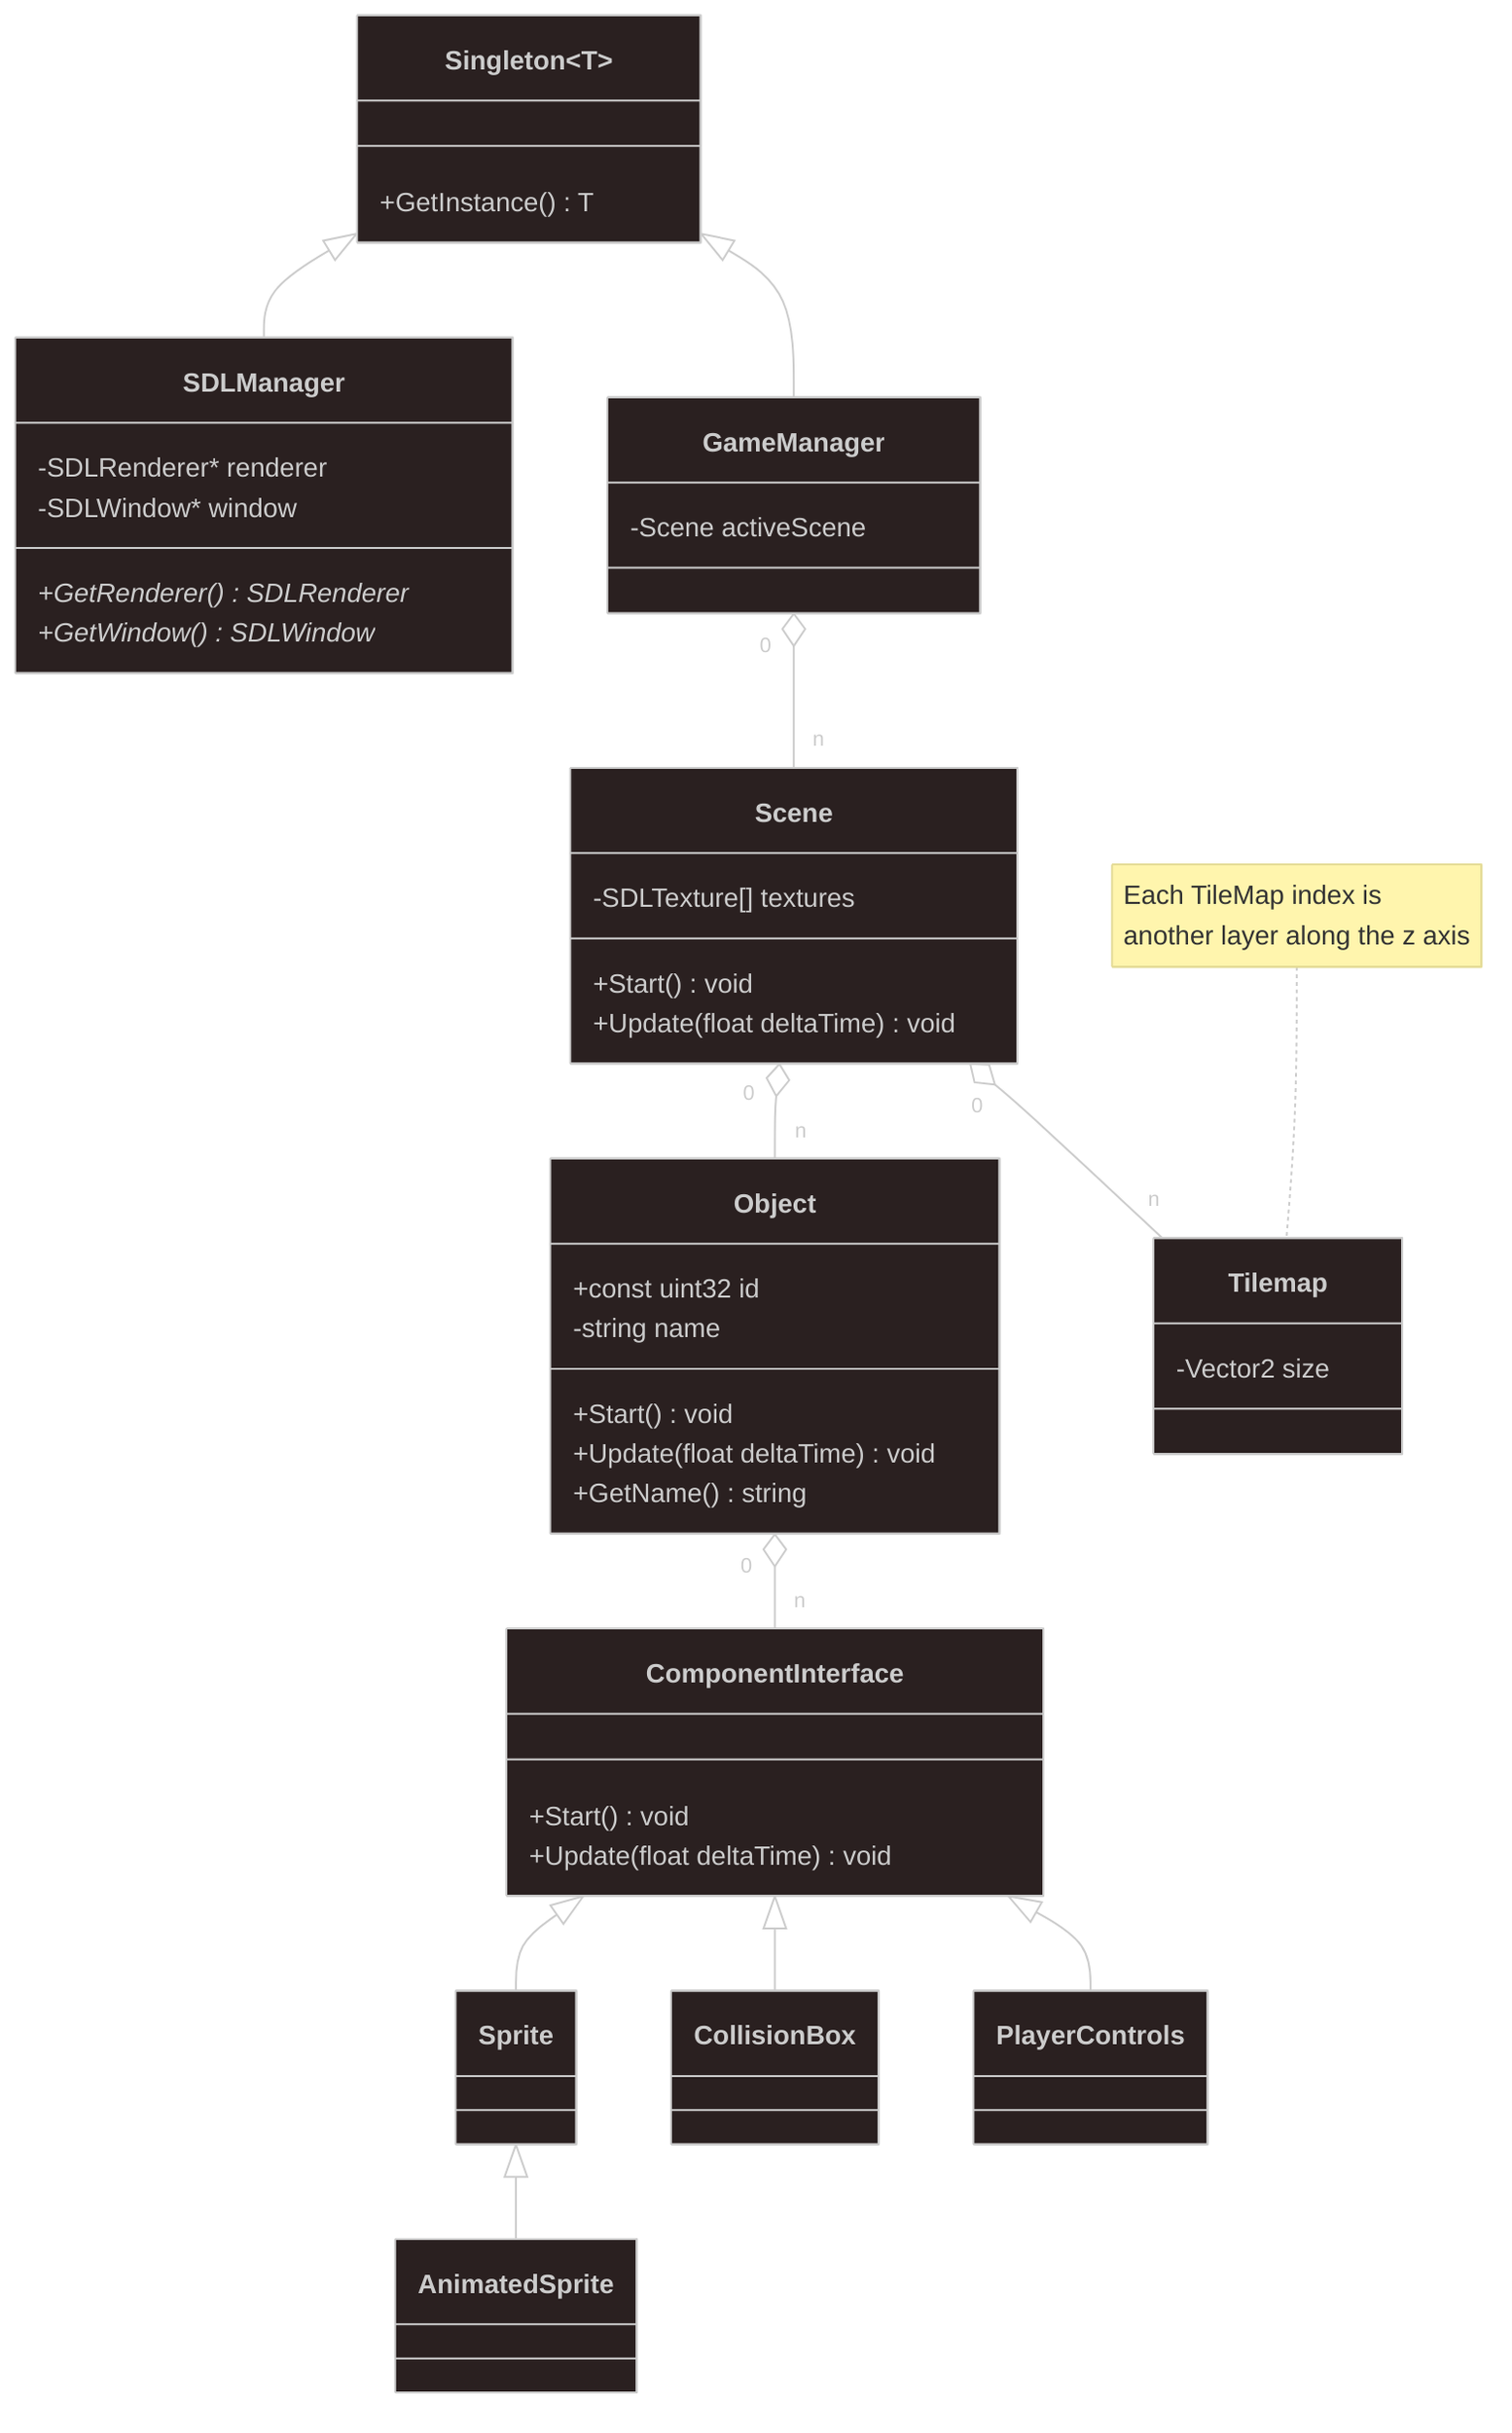 ---
config:
  theme: neo-dark
  layout: dagre
---
classDiagram
direction TB
    class ComponentInterface {
	    +Start() void
	    +Update(float deltaTime) void
    }
    class Singleton~T~ {
	    +GetInstance() T
    }
    class GameManager {
	    -Scene activeScene
    }
    class Scene {
	    +Start() void
	    +Update(float deltaTime) void
      -SDLTexture[] textures
    }
    class Object {
	    +const uint32 id
	    -string name
	    +Start() void
	    +Update(float deltaTime) void
	    +GetName() string
    }
    class Sprite {
    }
    class AnimatedSprite {
    }
    class SDLManager {
	    -SDLRenderer* renderer
	    -SDLWindow* window
	    +GetRenderer() SDLRenderer*
	    +GetWindow() SDLWindow*
    }
    class CollisionBox {
    }
    class PlayerControls {
    }
    class Tilemap {
      -Vector2 size
    }

	note for Tilemap "Each TileMap index is <br/>another layer along the z axis"

    Singleton <|-- SDLManager
    Singleton <|-- GameManager
    ComponentInterface <|-- Sprite
    ComponentInterface <|-- CollisionBox
    ComponentInterface <|-- PlayerControls
    Sprite <|-- AnimatedSprite
    Object "0" o-- "n" ComponentInterface
    Scene "0" o-- "n" Object
    GameManager "0" o-- "n" Scene
    Scene "0" o-- "n" Tilemap